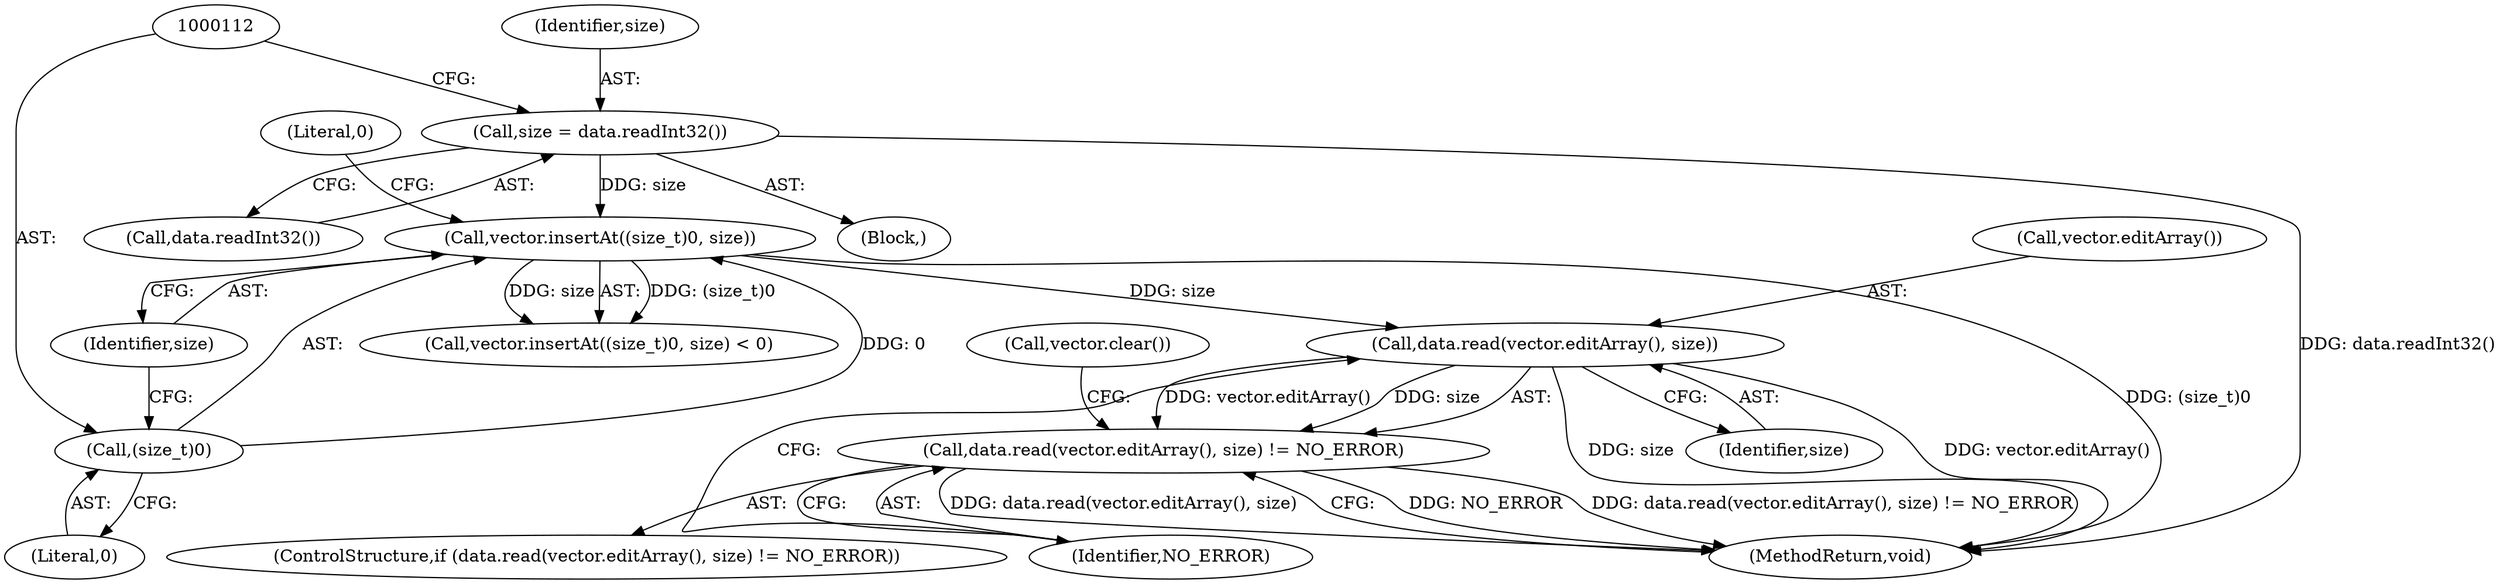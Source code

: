digraph "0_Android_bf7a67c33c0f044abeef3b9746f434b7f3295bb1@API" {
"1000120" [label="(Call,data.read(vector.editArray(), size))"];
"1000110" [label="(Call,vector.insertAt((size_t)0, size))"];
"1000111" [label="(Call,(size_t)0)"];
"1000105" [label="(Call,size = data.readInt32())"];
"1000119" [label="(Call,data.read(vector.editArray(), size) != NO_ERROR)"];
"1000115" [label="(Literal,0)"];
"1000133" [label="(MethodReturn,void)"];
"1000114" [label="(Identifier,size)"];
"1000109" [label="(Call,vector.insertAt((size_t)0, size) < 0)"];
"1000111" [label="(Call,(size_t)0)"];
"1000107" [label="(Call,data.readInt32())"];
"1000125" [label="(Call,vector.clear())"];
"1000110" [label="(Call,vector.insertAt((size_t)0, size))"];
"1000105" [label="(Call,size = data.readInt32())"];
"1000113" [label="(Literal,0)"];
"1000120" [label="(Call,data.read(vector.editArray(), size))"];
"1000122" [label="(Identifier,size)"];
"1000103" [label="(Block,)"];
"1000106" [label="(Identifier,size)"];
"1000119" [label="(Call,data.read(vector.editArray(), size) != NO_ERROR)"];
"1000118" [label="(ControlStructure,if (data.read(vector.editArray(), size) != NO_ERROR))"];
"1000121" [label="(Call,vector.editArray())"];
"1000123" [label="(Identifier,NO_ERROR)"];
"1000120" -> "1000119"  [label="AST: "];
"1000120" -> "1000122"  [label="CFG: "];
"1000121" -> "1000120"  [label="AST: "];
"1000122" -> "1000120"  [label="AST: "];
"1000123" -> "1000120"  [label="CFG: "];
"1000120" -> "1000133"  [label="DDG: vector.editArray()"];
"1000120" -> "1000133"  [label="DDG: size"];
"1000120" -> "1000119"  [label="DDG: vector.editArray()"];
"1000120" -> "1000119"  [label="DDG: size"];
"1000110" -> "1000120"  [label="DDG: size"];
"1000110" -> "1000109"  [label="AST: "];
"1000110" -> "1000114"  [label="CFG: "];
"1000111" -> "1000110"  [label="AST: "];
"1000114" -> "1000110"  [label="AST: "];
"1000115" -> "1000110"  [label="CFG: "];
"1000110" -> "1000133"  [label="DDG: (size_t)0"];
"1000110" -> "1000109"  [label="DDG: (size_t)0"];
"1000110" -> "1000109"  [label="DDG: size"];
"1000111" -> "1000110"  [label="DDG: 0"];
"1000105" -> "1000110"  [label="DDG: size"];
"1000111" -> "1000113"  [label="CFG: "];
"1000112" -> "1000111"  [label="AST: "];
"1000113" -> "1000111"  [label="AST: "];
"1000114" -> "1000111"  [label="CFG: "];
"1000105" -> "1000103"  [label="AST: "];
"1000105" -> "1000107"  [label="CFG: "];
"1000106" -> "1000105"  [label="AST: "];
"1000107" -> "1000105"  [label="AST: "];
"1000112" -> "1000105"  [label="CFG: "];
"1000105" -> "1000133"  [label="DDG: data.readInt32()"];
"1000119" -> "1000118"  [label="AST: "];
"1000119" -> "1000123"  [label="CFG: "];
"1000123" -> "1000119"  [label="AST: "];
"1000125" -> "1000119"  [label="CFG: "];
"1000133" -> "1000119"  [label="CFG: "];
"1000119" -> "1000133"  [label="DDG: NO_ERROR"];
"1000119" -> "1000133"  [label="DDG: data.read(vector.editArray(), size) != NO_ERROR"];
"1000119" -> "1000133"  [label="DDG: data.read(vector.editArray(), size)"];
}
